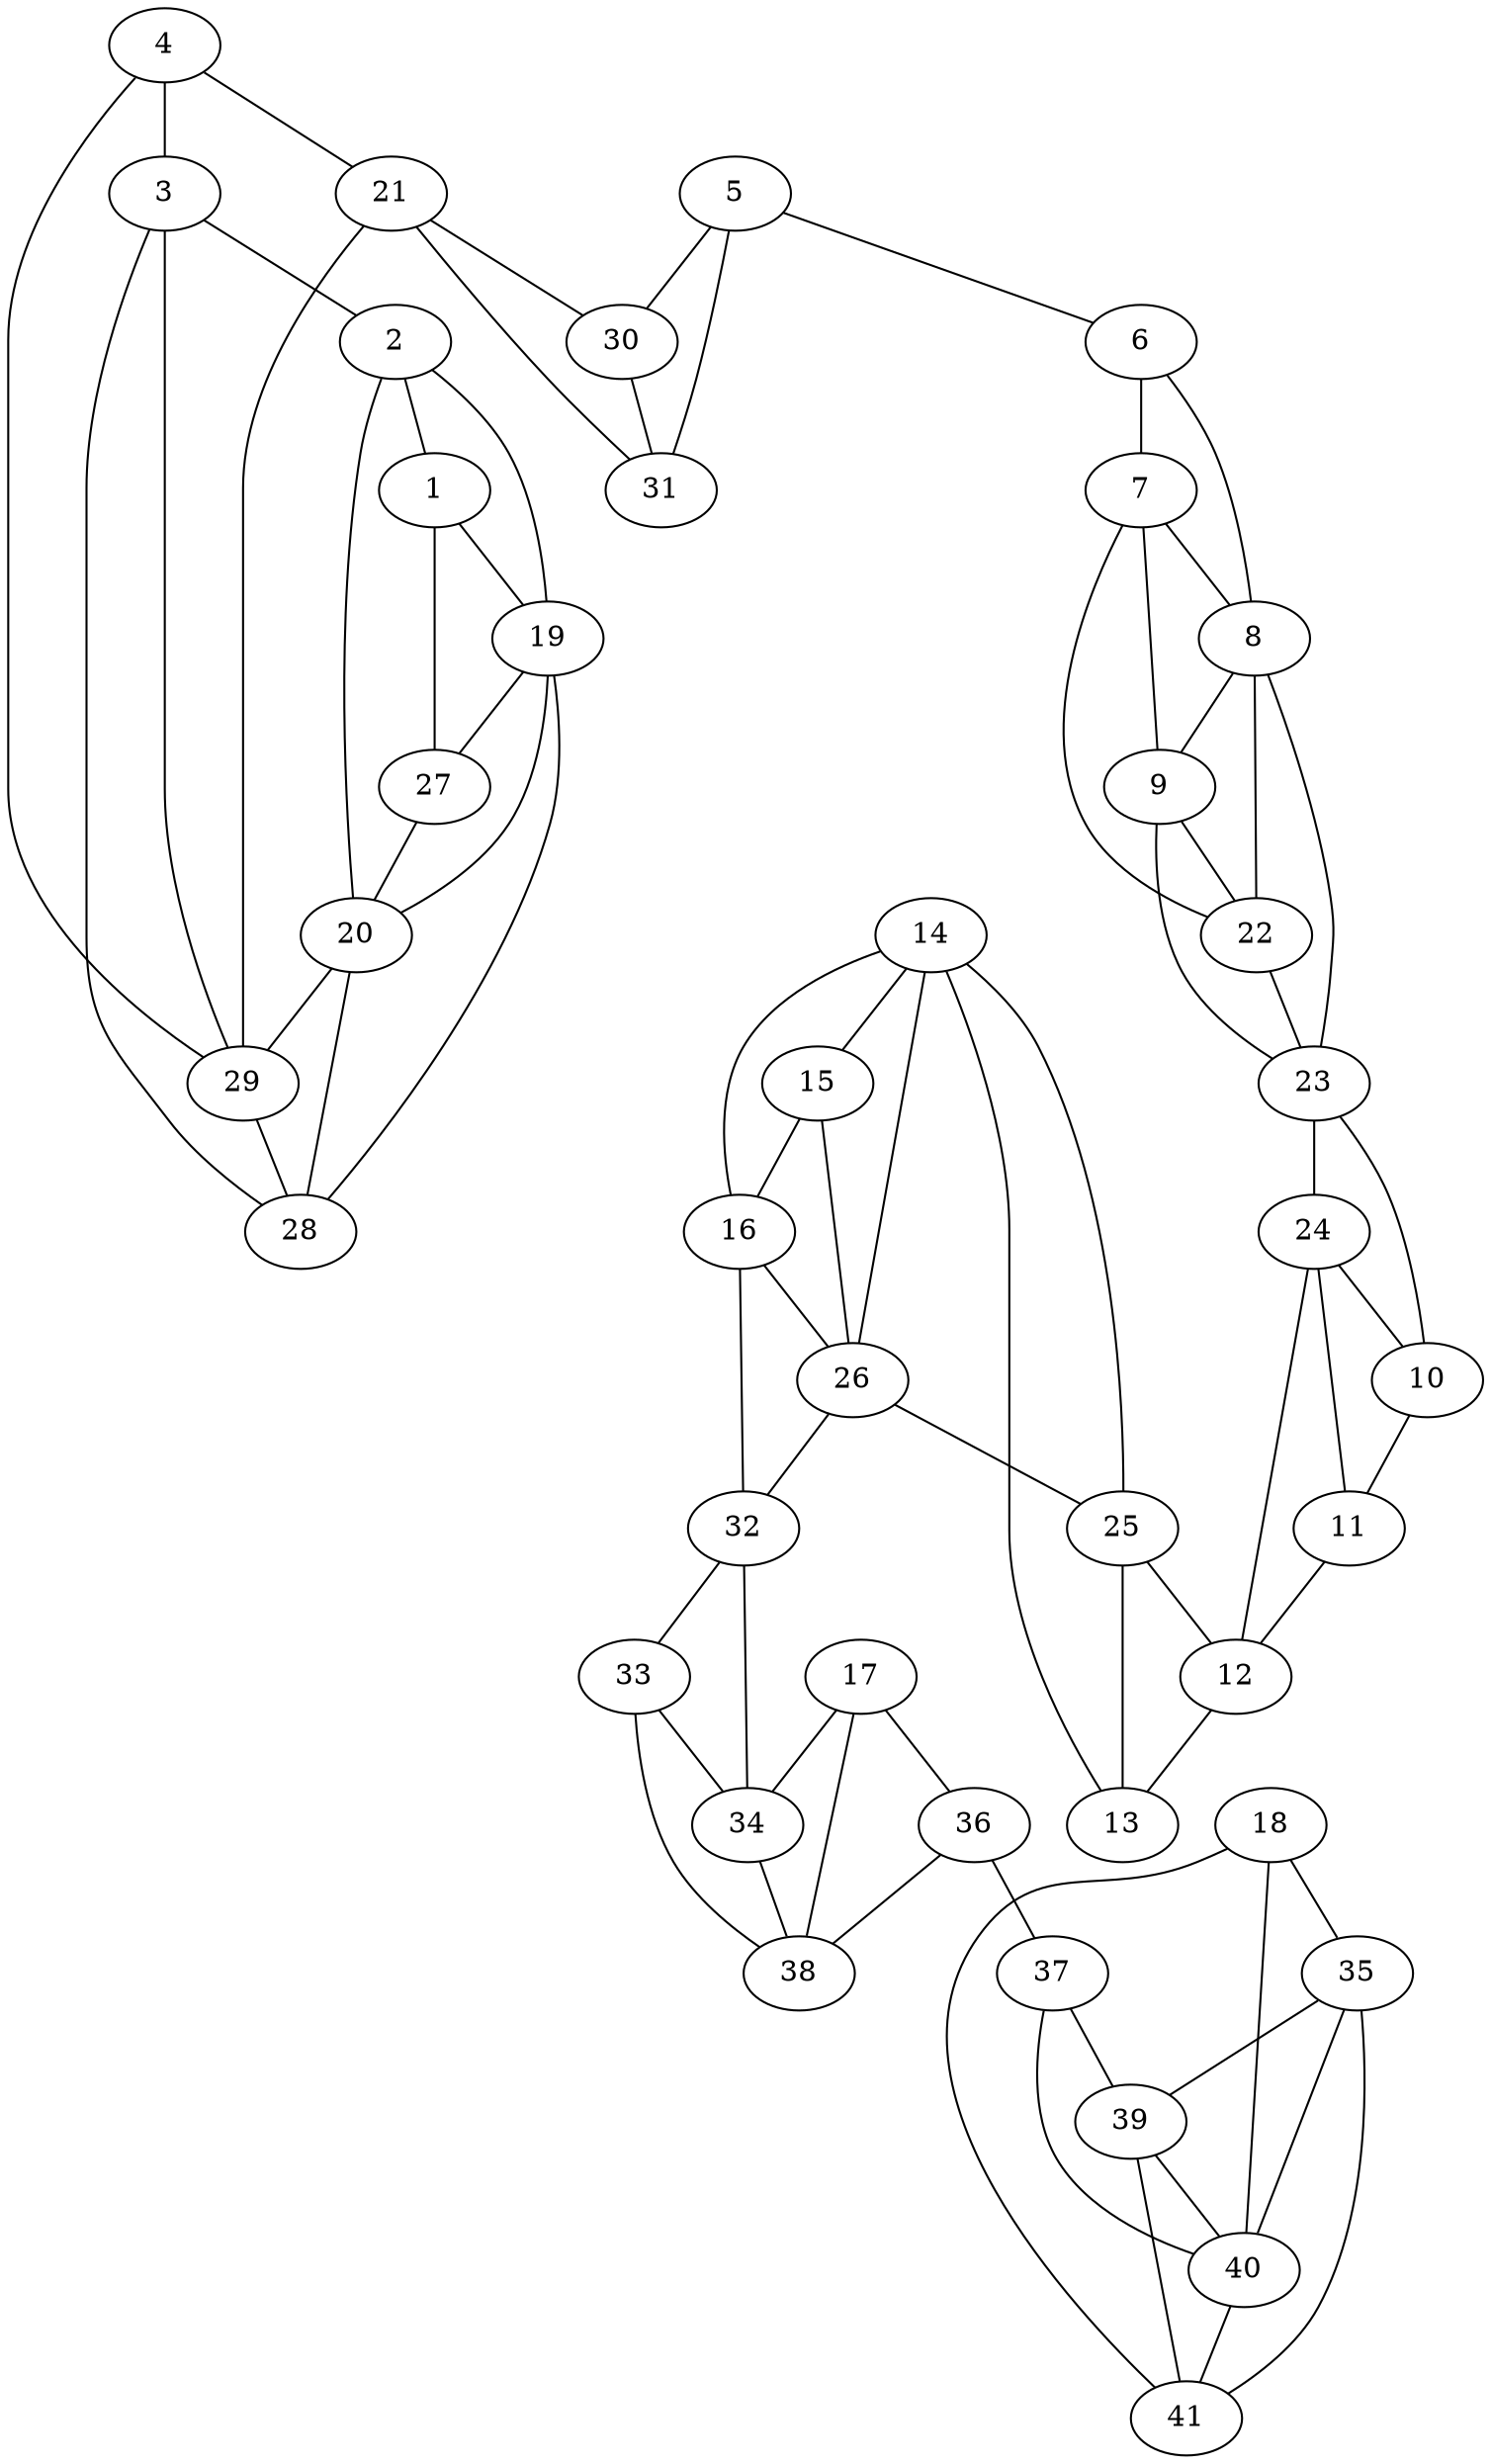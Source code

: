 graph pdb1mwo {
	1	 [aaLength=5,
		sequence=ELEEG,
		type=0];
	19	 [aaLength=3,
		sequence=IMQ,
		type=1];
	1 -- 19	 [distance0="28.2204",
		frequency=1,
		type0=1];
	27	 [aaLength=3,
		sequence=IMQ,
		type=1];
	1 -- 27	 [distance0="28.2204",
		frequency=1,
		type0=2];
	2	 [aaLength=17,
		sequence=IWWDHIRSKIPEWYEAG,
		type=0];
	2 -- 1	 [distance0="29.59853",
		frequency=1,
		type0=1];
	2 -- 19	 [distance0="46.54379",
		frequency=1,
		type0=3];
	20	 [aaLength=4,
		sequence=AIWL,
		type=1];
	2 -- 20	 [distance0="2.0",
		frequency=1,
		type0=4];
	3	 [aaLength=5,
		sequence=SGGYS,
		type=0];
	3 -- 2	 [distance0="32.25691",
		frequency=1,
		type0=1];
	28	 [aaLength=2,
		sequence=KG,
		type=1];
	3 -- 28	 [distance0="45.35661",
		frequency=1,
		type0=3];
	29	 [aaLength=3,
		sequence=PYD,
		type=1];
	3 -- 29	 [distance0="4.0",
		frequency=1,
		type0=4];
	4	 [aaLength=15,
		sequence=SKEELVRLIQTAHAY,
		type=0];
	4 -- 3	 [distance0="34.10123",
		frequency=1,
		type0=1];
	21	 [aaLength=6,
		sequence=KVIADV,
		type=1];
	4 -- 21	 [distance0="47.03025",
		distance1="2.0",
		frequency=2,
		type0=2,
		type1=4];
	4 -- 29	 [distance0="48.61938",
		frequency=1,
		type0=3];
	5	 [aaLength=5,
		sequence=NYLDF,
		type=0];
	6	 [aaLength=9,
		sequence=KEWDQYWLW,
		type=0];
	5 -- 6	 [distance0="28.71232",
		distance1="22.0",
		frequency=2,
		type0=2,
		type1=4];
	30	 [aaLength=5,
		sequence=DLEWN,
		type=1];
	5 -- 30	 [distance0="34.47781",
		frequency=1,
		type0=3];
	31	 [aaLength=6,
		sequence=DYTWTD,
		type=1];
	5 -- 31	 [distance0="28.31465",
		frequency=1,
		type0=1];
	7	 [aaLength=9,
		sequence=SYAAYLRSI,
		type=0];
	6 -- 7	 [distance0="18.11722",
		distance1="4.0",
		frequency=2,
		type0=1,
		type1=4];
	8	 [aaLength=5,
		sequence=YVKGY,
		type=0];
	6 -- 8	 [distance0="32.90263",
		frequency=1,
		type0=3];
	9	 [aaLength=13,
		sequence=GAWVVRDWLNWWG,
		type=0];
	7 -- 9	 [distance0="27.50887",
		frequency=1,
		type0=2];
	7 -- 8	 [distance0="29.21218",
		frequency=1,
		type0=3];
	22	 [aaLength=4,
		sequence=GWRF,
		type=1];
	7 -- 22	 [distance0="3.0",
		frequency=1,
		type0=4];
	8 -- 9	 [distance0="16.46915",
		distance1="0.0",
		frequency=2,
		type0=1,
		type1=5];
	23	 [aaLength=3,
		sequence=AVG,
		type=1];
	8 -- 23	 [distance0="27.22725",
		frequency=1,
		type0=3];
	9 -- 22	 [distance0="22.04624",
		frequency=1,
		type0=2];
	9 -- 23	 [distance0="24.71915",
		distance1="2.0",
		frequency=2,
		type0=3,
		type1=4];
	10	 [aaLength=13,
		sequence=NVDALLSWAYESG,
		type=0];
	11	 [aaLength=13,
		sequence=DFPLYYKMDEAFD,
		type=0];
	10 -- 11	 [distance0="22.16942",
		frequency=1,
		type0=3];
	10 -- 23	 [distance0="12.24444",
		frequency=1,
		type0=1];
	12	 [aaLength=11,
		sequence=NIPALVYALQN,
		type=0];
	11 -- 12	 [distance0="16.03141",
		distance1="2.0",
		frequency=2,
		type0=1,
		type1=4];
	24	 [aaLength=3,
		sequence=KVF,
		type=1];
	11 -- 24	 [distance0="21.47079",
		frequency=1,
		type0=2];
	13	 [aaLength=6,
		sequence=TVVSRD,
		type=0];
	12 -- 13	 [distance0="15.65469",
		distance1="2.0",
		frequency=2,
		type0=1,
		type1=4];
	12 -- 24	 [distance0="23.82308",
		frequency=1,
		type0=3];
	14	 [aaLength=12,
		sequence=NKYPAYAFILTY,
		type=0];
	15	 [aaLength=6,
		sequence=YRDFEE,
		type=0];
	14 -- 15	 [distance0="20.77511",
		frequency=1,
		type0=1];
	14 -- 13	 [distance0="26.77225",
		frequency=1,
		type0=2];
	16	 [aaLength=15,
		sequence=NKDKLINLIWIHDHL,
		type=0];
	15 -- 16	 [distance0="12.72207",
		distance1="2.0",
		frequency=2,
		type0=1,
		type1=4];
	26	 [aaLength=5,
		sequence=QPVIF,
		type=1];
	15 -- 26	 [distance0="37.45834",
		frequency=1,
		type0=3];
	16 -- 14	 [distance0="27.88344",
		frequency=1,
		type0=2];
	16 -- 26	 [distance0="34.02025",
		frequency=1,
		type0=3];
	32	 [aaLength=6,
		sequence=TTIVYY,
		type=1];
	16 -- 32	 [distance0="4.0",
		frequency=1,
		type0=4];
	17	 [aaLength=4,
		sequence=PKFA,
		type=0];
	34	 [aaLength=6,
		sequence=LITYIN,
		type=1];
	17 -- 34	 [distance0="24.55953",
		frequency=1,
		type0=3];
	36	 [aaLength=5,
		sequence=ACIHE,
		type=1];
	17 -- 36	 [distance0="17.44049",
		distance1="1.0",
		frequency=2,
		type0=1,
		type1=4];
	38	 [aaLength=6,
		sequence=VGRWVY,
		type=1];
	17 -- 38	 [distance0="18.11548",
		frequency=1,
		type0=2];
	18	 [aaLength=4,
		sequence=PANG,
		type=0];
	35	 [aaLength=6,
		sequence=YSVWSY,
		type=1];
	18 -- 35	 [distance0="41.79038",
		frequency=1,
		type0=3];
	40	 [aaLength=2,
		sequence=HD,
		type=1];
	18 -- 40	 [distance0="41.24847",
		frequency=1,
		type0=1];
	41	 [aaLength=2,
		sequence=YY,
		type=1];
	18 -- 41	 [distance0="41.39367",
		distance1="0.0",
		frequency=2,
		type0=2,
		type1=5];
	19 -- 20	 [distance0="32.0",
		frequency=1,
		type0=3];
	19 -- 27	 [distance0="0.0",
		frequency=1,
		type0=1];
	20 -- 28	 [distance0="8.0",
		distance1="4.0",
		frequency=2,
		type0=1,
		type1=4];
	20 -- 29	 [distance0="20.0",
		frequency=1,
		type0=2];
	21 -- 29	 [distance0="38.0",
		frequency=1,
		type0=3];
	21 -- 30	 [distance0="14.0",
		distance1="8.0",
		frequency=2,
		type0=1,
		type1=4];
	21 -- 31	 [distance0="23.0",
		frequency=1,
		type0=2];
	22 -- 8	 [distance0="19.13958",
		distance1="1.0",
		frequency=2,
		type0=1,
		type1=4];
	22 -- 23	 [distance0="25.0",
		frequency=1,
		type0=3];
	23 -- 24	 [distance0="22.0",
		frequency=1,
		type0=2];
	24 -- 10	 [distance0="16.79066",
		frequency=1,
		type0=1];
	25	 [aaLength=4,
		sequence=AVTF,
		type=1];
	25 -- 13	 [distance0="17.7802",
		frequency=1,
		type0=1];
	25 -- 12	 [distance0="26.97293",
		frequency=1,
		type0=2];
	25 -- 14	 [distance0="10.0",
		frequency=1,
		type0=4];
	26 -- 14	 [distance0="31.98232",
		frequency=1,
		type0=2];
	26 -- 25	 [distance0="28.0",
		frequency=1,
		type0=1];
	26 -- 32	 [distance0="32.0",
		frequency=1,
		type0=3];
	27 -- 20	 [distance0="32.0",
		frequency=1,
		type0=3];
	28 -- 19	 [distance0="40.0",
		frequency=1,
		type0=3];
	29 -- 28	 [distance0="12.0",
		frequency=1,
		type0=1];
	30 -- 31	 [distance0="9.0",
		distance1="4.0",
		frequency=2,
		type0=1,
		type1=4];
	33	 [aaLength=6,
		sequence=ELIFVR,
		type=1];
	32 -- 33	 [distance0="9.0",
		distance1="3.0",
		frequency=2,
		type0=1,
		type1=4];
	32 -- 34	 [distance0="23.0",
		frequency=1,
		type0=2];
	33 -- 34	 [distance0="14.0",
		distance1="8.0",
		frequency=2,
		type0=2,
		type1=4];
	33 -- 38	 [distance0="25.0",
		frequency=1,
		type0=3];
	34 -- 38	 [distance0="11.0",
		distance1="5.0",
		frequency=2,
		type0=1,
		type1=4];
	39	 [aaLength=6,
		sequence=WVYLEA,
		type=1];
	35 -- 39	 [distance0="17.0",
		frequency=1,
		type0=3];
	35 -- 40	 [distance0="9.0",
		frequency=1,
		type0=2];
	35 -- 41	 [distance0="3.0",
		frequency=1,
		type0=1];
	37	 [aaLength=4,
		sequence=DKRV,
		type=1];
	36 -- 37	 [distance0="14.0",
		distance1="9.0",
		frequency=2,
		type0=2,
		type1=4];
	36 -- 38	 [distance0="12.0",
		frequency=1,
		type0=1];
	37 -- 39	 [distance0="8.0",
		distance1="4.0",
		frequency=2,
		type0=1,
		type1=4];
	37 -- 40	 [distance0="16.0",
		frequency=1,
		type0=3];
	39 -- 40	 [distance0="8.0",
		distance1="2.0",
		frequency=2,
		type0=2,
		type1=4];
	39 -- 41	 [distance0="14.0",
		frequency=1,
		type0=3];
	40 -- 41	 [distance0="6.0",
		frequency=1,
		type0=1];
}
